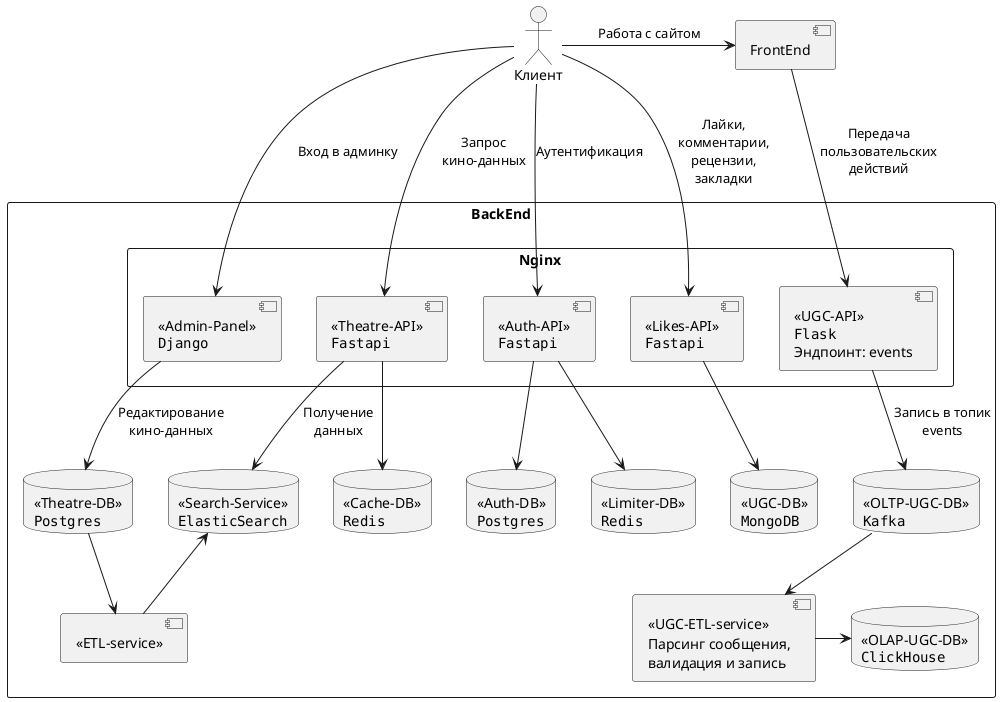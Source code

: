 @startuml Текущая архитектура
skinparam componentStyle uml2
actor Клиент as Client
component "FrontEnd" as FrontEnd
rectangle "BackEnd" {
    rectangle "Nginx" as ApiV1 {
        component "<<Admin-Panel>>\n""Django""" as AdminPanel
        component "<<Theatre-API>>\n""Fastapi""" as TheatreApi
        component "<<Auth-API>>\n""Fastapi""" as AuthApi
        component "<<Likes-API>>\n""Fastapi""" as LikesApi
        component "<<UGC-API>>\n""Flask""\nЭндпоинт: events" as UGCApi
    }
    component "<<ETL-service>>" as ETLService
    database "<<Search-Service>>\n""ElasticSearch""" as SearchService
    database "<<Cache-DB>>\n""Redis""" as CacheDB
    database "<<Theatre-DB>>\n""Postgres""" as TheatreDB
    database "<<Auth-DB>>\n""Postgres""" as AuthDB
    database "<<Limiter-DB>>\n""Redis""" as LimiterDB
    database "<<OLTP-UGC-DB>>\n""Kafka""" as OLTP_UGC_DB
    database "<<OLAP-UGC-DB>>\n""ClickHouse""" as OLAP_UGC_DB
    database "<<UGC-DB>>\n""MongoDB""" as UGC_DB
    component "<<UGC-ETL-service>>\nПарсинг сообщения,\nвалидация и запись" as UGC_ETL
}

Client -down-> AdminPanel: Вход в админку
Client -down-> TheatreApi: Запрос\nкино-данных
Client -down-> AuthApi: Аутентификация
Client -down-> LikesApi: Лайки,\nкомментарии,\nрецензии,\nзакладки
Client -> FrontEnd: Работа с сайтом
FrontEnd -down-> UGCApi: Передача\nпользовательских\nдействий
TheatreApi -down-> SearchService: Получение\nданных
TheatreApi -down-> CacheDB
AdminPanel -down-> TheatreDB: Редактирование\nкино-данных
AuthApi -down-> AuthDB
AuthApi -down-> LimiterDB
TheatreDB -down-> ETLService
ETLService -up-> SearchService
UGCApi -down-> OLTP_UGC_DB: Запись в топик\nevents
LikesApi -down-> UGC_DB
OLTP_UGC_DB -down-> UGC_ETL
UGC_ETL -right-> OLAP_UGC_DB
@enduml